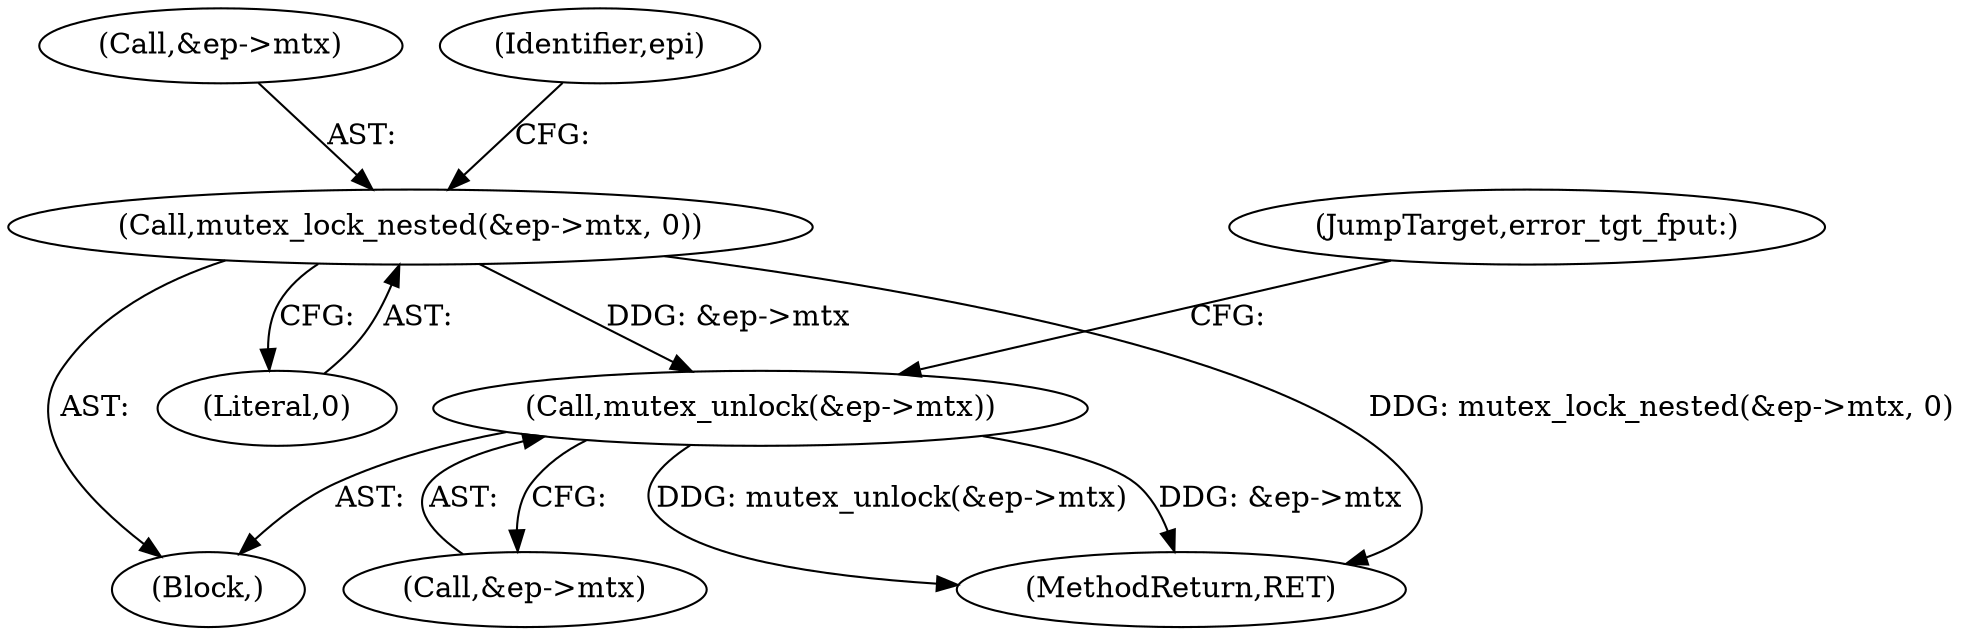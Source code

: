 digraph "0_linux_13d518074a952d33d47c428419693f63389547e9@API" {
"1000241" [label="(Call,mutex_lock_nested(&ep->mtx, 0))"];
"1000325" [label="(Call,mutex_unlock(&ep->mtx))"];
"1000246" [label="(Literal,0)"];
"1000344" [label="(MethodReturn,RET)"];
"1000117" [label="(Block,)"];
"1000326" [label="(Call,&ep->mtx)"];
"1000330" [label="(JumpTarget,error_tgt_fput:)"];
"1000242" [label="(Call,&ep->mtx)"];
"1000241" [label="(Call,mutex_lock_nested(&ep->mtx, 0))"];
"1000248" [label="(Identifier,epi)"];
"1000325" [label="(Call,mutex_unlock(&ep->mtx))"];
"1000241" -> "1000117"  [label="AST: "];
"1000241" -> "1000246"  [label="CFG: "];
"1000242" -> "1000241"  [label="AST: "];
"1000246" -> "1000241"  [label="AST: "];
"1000248" -> "1000241"  [label="CFG: "];
"1000241" -> "1000344"  [label="DDG: mutex_lock_nested(&ep->mtx, 0)"];
"1000241" -> "1000325"  [label="DDG: &ep->mtx"];
"1000325" -> "1000117"  [label="AST: "];
"1000325" -> "1000326"  [label="CFG: "];
"1000326" -> "1000325"  [label="AST: "];
"1000330" -> "1000325"  [label="CFG: "];
"1000325" -> "1000344"  [label="DDG: &ep->mtx"];
"1000325" -> "1000344"  [label="DDG: mutex_unlock(&ep->mtx)"];
}

